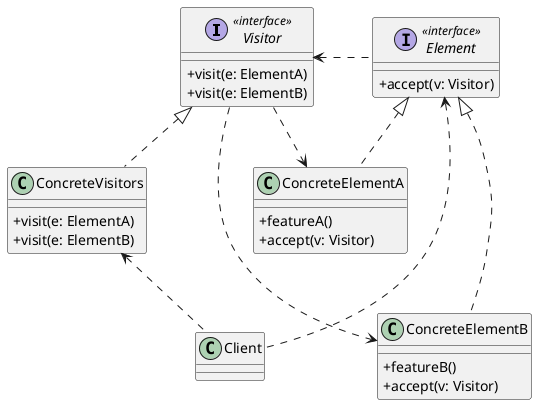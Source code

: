 @startuml Visitor Structure
skinparam ClassAttributeIconSize 0

interface Visitor <<interface>> {
  + visit(e: ElementA)
  + visit(e: ElementB)
}

class ConcreteVisitors implements Visitor {
  + visit(e: ElementA)
  + visit(e: ElementB)
}

interface Element <<interface>> {
  + accept(v: Visitor)
}

class ConcreteElementA implements Element {
  + featureA()
  + accept(v: Visitor)
}

class ConcreteElementB implements Element {
  + featureB()
  + accept(v: Visitor)
}

Visitor <. Element
Visitor ..> ConcreteElementA
Visitor ...> ConcreteElementB

class Client

ConcreteVisitors <.. Client
Element <... Client

@enduml